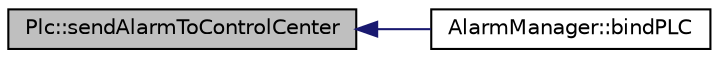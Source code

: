 digraph "Plc::sendAlarmToControlCenter"
{
  edge [fontname="Helvetica",fontsize="10",labelfontname="Helvetica",labelfontsize="10"];
  node [fontname="Helvetica",fontsize="10",shape=record];
  rankdir="LR";
  Node21 [label="Plc::sendAlarmToControlCenter",height=0.2,width=0.4,color="black", fillcolor="grey75", style="filled", fontcolor="black"];
  Node21 -> Node22 [dir="back",color="midnightblue",fontsize="10",style="solid"];
  Node22 [label="AlarmManager::bindPLC",height=0.2,width=0.4,color="black", fillcolor="white", style="filled",URL="$class_alarm_manager.html#a4af37b18f9592a557393e947d033ecaf"];
}
